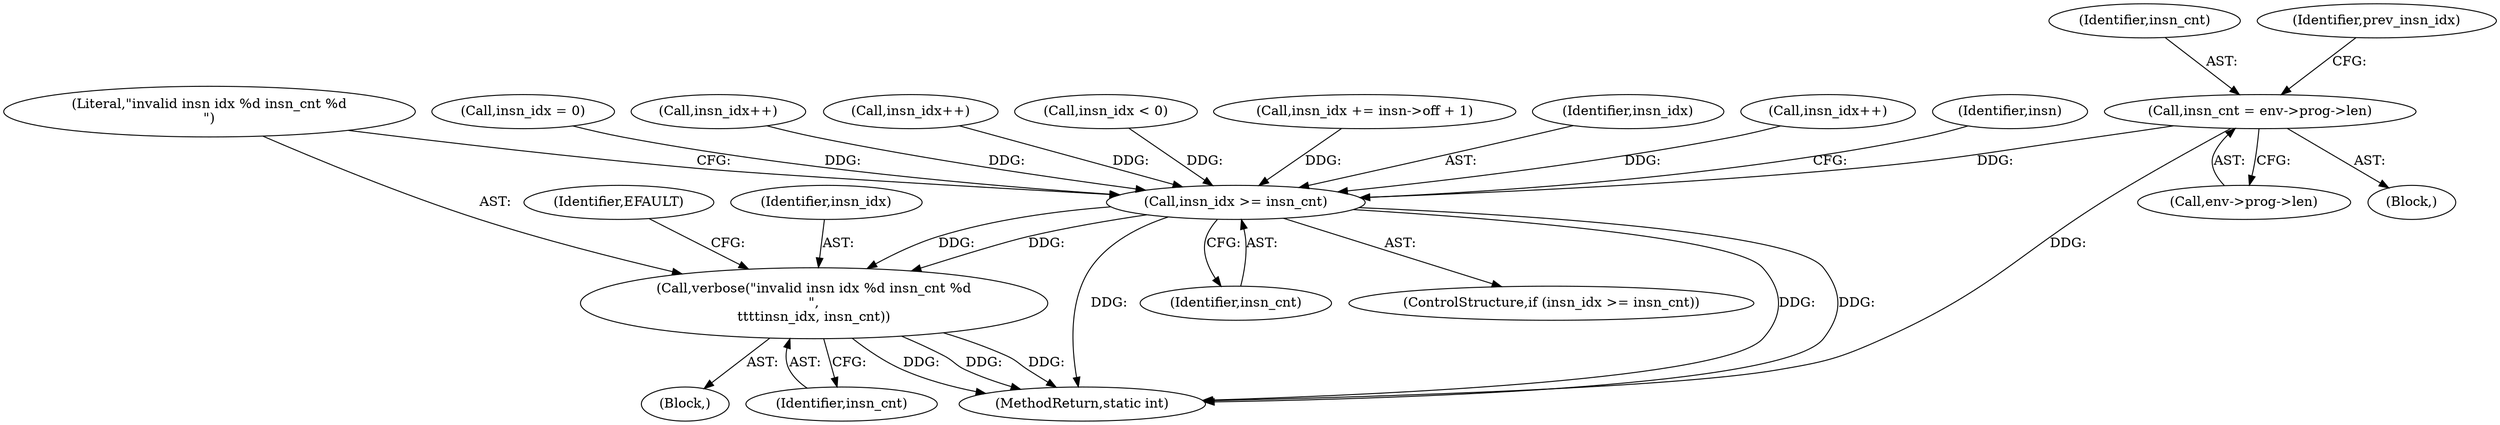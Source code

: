 digraph "0_linux_0d0e57697f162da4aa218b5feafe614fb666db07@pointer" {
"1000137" [label="(Call,insn_cnt = env->prog->len)"];
"1000172" [label="(Call,insn_idx >= insn_cnt)"];
"1000176" [label="(Call,verbose(\"invalid insn idx %d insn_cnt %d\n\",\n\t\t\t\tinsn_idx, insn_cnt))"];
"1000832" [label="(MethodReturn,static int)"];
"1000182" [label="(Identifier,EFAULT)"];
"1000172" [label="(Call,insn_idx >= insn_cnt)"];
"1000746" [label="(Call,insn_idx < 0)"];
"1000139" [label="(Call,env->prog->len)"];
"1000673" [label="(Call,insn_idx += insn->off + 1)"];
"1000173" [label="(Identifier,insn_idx)"];
"1000176" [label="(Call,verbose(\"invalid insn idx %d insn_cnt %d\n\",\n\t\t\t\tinsn_idx, insn_cnt))"];
"1000174" [label="(Identifier,insn_cnt)"];
"1000428" [label="(Call,insn_idx++)"];
"1000137" [label="(Call,insn_cnt = env->prog->len)"];
"1000184" [label="(Identifier,insn)"];
"1000175" [label="(Block,)"];
"1000138" [label="(Identifier,insn_cnt)"];
"1000114" [label="(Block,)"];
"1000177" [label="(Literal,\"invalid insn idx %d insn_cnt %d\n\")"];
"1000179" [label="(Identifier,insn_cnt)"];
"1000159" [label="(Call,insn_idx = 0)"];
"1000178" [label="(Identifier,insn_idx)"];
"1000364" [label="(Call,insn_idx++)"];
"1000171" [label="(ControlStructure,if (insn_idx >= insn_cnt))"];
"1000825" [label="(Call,insn_idx++)"];
"1000147" [label="(Identifier,prev_insn_idx)"];
"1000137" -> "1000114"  [label="AST: "];
"1000137" -> "1000139"  [label="CFG: "];
"1000138" -> "1000137"  [label="AST: "];
"1000139" -> "1000137"  [label="AST: "];
"1000147" -> "1000137"  [label="CFG: "];
"1000137" -> "1000832"  [label="DDG: "];
"1000137" -> "1000172"  [label="DDG: "];
"1000172" -> "1000171"  [label="AST: "];
"1000172" -> "1000174"  [label="CFG: "];
"1000173" -> "1000172"  [label="AST: "];
"1000174" -> "1000172"  [label="AST: "];
"1000177" -> "1000172"  [label="CFG: "];
"1000184" -> "1000172"  [label="CFG: "];
"1000172" -> "1000832"  [label="DDG: "];
"1000172" -> "1000832"  [label="DDG: "];
"1000172" -> "1000832"  [label="DDG: "];
"1000364" -> "1000172"  [label="DDG: "];
"1000746" -> "1000172"  [label="DDG: "];
"1000159" -> "1000172"  [label="DDG: "];
"1000673" -> "1000172"  [label="DDG: "];
"1000825" -> "1000172"  [label="DDG: "];
"1000428" -> "1000172"  [label="DDG: "];
"1000172" -> "1000176"  [label="DDG: "];
"1000172" -> "1000176"  [label="DDG: "];
"1000176" -> "1000175"  [label="AST: "];
"1000176" -> "1000179"  [label="CFG: "];
"1000177" -> "1000176"  [label="AST: "];
"1000178" -> "1000176"  [label="AST: "];
"1000179" -> "1000176"  [label="AST: "];
"1000182" -> "1000176"  [label="CFG: "];
"1000176" -> "1000832"  [label="DDG: "];
"1000176" -> "1000832"  [label="DDG: "];
"1000176" -> "1000832"  [label="DDG: "];
}
